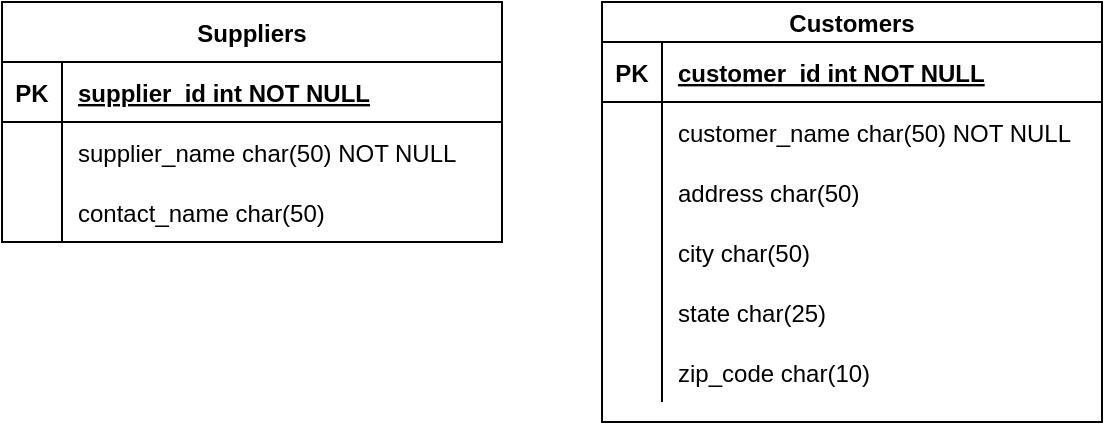 <mxfile version="27.0.3">
  <diagram name="第 1 页" id="lGzK6nqAaEhVrRTSABqw">
    <mxGraphModel dx="784" dy="694" grid="1" gridSize="10" guides="1" tooltips="1" connect="1" arrows="1" fold="1" page="1" pageScale="1" pageWidth="827" pageHeight="1169" math="0" shadow="0" adaptiveColors="auto">
      <root>
        <mxCell id="0" />
        <mxCell id="1" parent="0" />
        <mxCell id="VZfDnAYqVu4Ci9I5gHqw-70" value="" style="group" vertex="1" connectable="0" parent="1">
          <mxGeometry x="250" y="60" width="550" height="210" as="geometry" />
        </mxCell>
        <mxCell id="VZfDnAYqVu4Ci9I5gHqw-71" value="Suppliers" style="shape=table;startSize=30;container=1;collapsible=1;childLayout=tableLayout;fixedRows=1;rowLines=0;fontStyle=1;align=center;resizeLast=1;" vertex="1" parent="VZfDnAYqVu4Ci9I5gHqw-70">
          <mxGeometry width="250" height="120" as="geometry">
            <mxRectangle x="90" y="70" width="90" height="30" as="alternateBounds" />
          </mxGeometry>
        </mxCell>
        <mxCell id="VZfDnAYqVu4Ci9I5gHqw-72" value="" style="shape=tableRow;horizontal=0;startSize=0;swimlaneHead=0;swimlaneBody=0;fillColor=none;collapsible=0;dropTarget=0;points=[[0,0.5],[1,0.5]];portConstraint=eastwest;strokeColor=inherit;top=0;left=0;right=0;bottom=1;" vertex="1" parent="VZfDnAYqVu4Ci9I5gHqw-71">
          <mxGeometry y="30" width="250" height="30" as="geometry" />
        </mxCell>
        <mxCell id="VZfDnAYqVu4Ci9I5gHqw-73" value="PK" style="shape=partialRectangle;overflow=hidden;connectable=0;fillColor=none;strokeColor=inherit;top=0;left=0;bottom=0;right=0;fontStyle=1;" vertex="1" parent="VZfDnAYqVu4Ci9I5gHqw-72">
          <mxGeometry width="30" height="30" as="geometry">
            <mxRectangle width="30" height="30" as="alternateBounds" />
          </mxGeometry>
        </mxCell>
        <mxCell id="VZfDnAYqVu4Ci9I5gHqw-74" value="supplier_id int NOT NULL " style="shape=partialRectangle;overflow=hidden;connectable=0;fillColor=none;align=left;strokeColor=inherit;top=0;left=0;bottom=0;right=0;spacingLeft=6;fontStyle=5;" vertex="1" parent="VZfDnAYqVu4Ci9I5gHqw-72">
          <mxGeometry x="30" width="220" height="30" as="geometry">
            <mxRectangle width="220" height="30" as="alternateBounds" />
          </mxGeometry>
        </mxCell>
        <mxCell id="VZfDnAYqVu4Ci9I5gHqw-75" value="" style="shape=tableRow;horizontal=0;startSize=0;swimlaneHead=0;swimlaneBody=0;fillColor=none;collapsible=0;dropTarget=0;points=[[0,0.5],[1,0.5]];portConstraint=eastwest;strokeColor=inherit;top=0;left=0;right=0;bottom=0;" vertex="1" parent="VZfDnAYqVu4Ci9I5gHqw-71">
          <mxGeometry y="60" width="250" height="30" as="geometry" />
        </mxCell>
        <mxCell id="VZfDnAYqVu4Ci9I5gHqw-76" value="" style="shape=partialRectangle;overflow=hidden;connectable=0;fillColor=none;strokeColor=inherit;top=0;left=0;bottom=0;right=0;" vertex="1" parent="VZfDnAYqVu4Ci9I5gHqw-75">
          <mxGeometry width="30" height="30" as="geometry">
            <mxRectangle width="30" height="30" as="alternateBounds" />
          </mxGeometry>
        </mxCell>
        <mxCell id="VZfDnAYqVu4Ci9I5gHqw-77" value="supplier_name char(50) NOT NULL" style="shape=partialRectangle;overflow=hidden;connectable=0;fillColor=none;align=left;strokeColor=inherit;top=0;left=0;bottom=0;right=0;spacingLeft=6;" vertex="1" parent="VZfDnAYqVu4Ci9I5gHqw-75">
          <mxGeometry x="30" width="220" height="30" as="geometry">
            <mxRectangle width="220" height="30" as="alternateBounds" />
          </mxGeometry>
        </mxCell>
        <mxCell id="VZfDnAYqVu4Ci9I5gHqw-78" value="" style="shape=tableRow;horizontal=0;startSize=0;swimlaneHead=0;swimlaneBody=0;fillColor=none;collapsible=0;dropTarget=0;points=[[0,0.5],[1,0.5]];portConstraint=eastwest;strokeColor=inherit;top=0;left=0;right=0;bottom=0;" vertex="1" parent="VZfDnAYqVu4Ci9I5gHqw-71">
          <mxGeometry y="90" width="250" height="30" as="geometry" />
        </mxCell>
        <mxCell id="VZfDnAYqVu4Ci9I5gHqw-79" value="" style="shape=partialRectangle;overflow=hidden;connectable=0;fillColor=none;strokeColor=inherit;top=0;left=0;bottom=0;right=0;" vertex="1" parent="VZfDnAYqVu4Ci9I5gHqw-78">
          <mxGeometry width="30" height="30" as="geometry">
            <mxRectangle width="30" height="30" as="alternateBounds" />
          </mxGeometry>
        </mxCell>
        <mxCell id="VZfDnAYqVu4Ci9I5gHqw-80" value="contact_name char(50)" style="shape=partialRectangle;overflow=hidden;connectable=0;fillColor=none;align=left;strokeColor=inherit;top=0;left=0;bottom=0;right=0;spacingLeft=6;" vertex="1" parent="VZfDnAYqVu4Ci9I5gHqw-78">
          <mxGeometry x="30" width="220" height="30" as="geometry">
            <mxRectangle width="220" height="30" as="alternateBounds" />
          </mxGeometry>
        </mxCell>
        <mxCell id="VZfDnAYqVu4Ci9I5gHqw-81" value="Customers" style="shape=table;startSize=20;container=1;collapsible=1;childLayout=tableLayout;fixedRows=1;rowLines=0;fontStyle=1;align=center;resizeLast=1;" vertex="1" parent="VZfDnAYqVu4Ci9I5gHqw-70">
          <mxGeometry x="300" width="250" height="210" as="geometry" />
        </mxCell>
        <mxCell id="VZfDnAYqVu4Ci9I5gHqw-82" value="" style="shape=tableRow;horizontal=0;startSize=0;swimlaneHead=0;swimlaneBody=0;fillColor=none;collapsible=0;dropTarget=0;points=[[0,0.5],[1,0.5]];portConstraint=eastwest;strokeColor=inherit;top=0;left=0;right=0;bottom=1;" vertex="1" parent="VZfDnAYqVu4Ci9I5gHqw-81">
          <mxGeometry y="20" width="250" height="30" as="geometry" />
        </mxCell>
        <mxCell id="VZfDnAYqVu4Ci9I5gHqw-83" value="PK" style="shape=partialRectangle;overflow=hidden;connectable=0;fillColor=none;strokeColor=inherit;top=0;left=0;bottom=0;right=0;fontStyle=1;" vertex="1" parent="VZfDnAYqVu4Ci9I5gHqw-82">
          <mxGeometry width="30" height="30" as="geometry">
            <mxRectangle width="30" height="30" as="alternateBounds" />
          </mxGeometry>
        </mxCell>
        <mxCell id="VZfDnAYqVu4Ci9I5gHqw-84" value="customer_id int NOT NULL " style="shape=partialRectangle;overflow=hidden;connectable=0;fillColor=none;align=left;strokeColor=inherit;top=0;left=0;bottom=0;right=0;spacingLeft=6;fontStyle=5;" vertex="1" parent="VZfDnAYqVu4Ci9I5gHqw-82">
          <mxGeometry x="30" width="220" height="30" as="geometry">
            <mxRectangle width="220" height="30" as="alternateBounds" />
          </mxGeometry>
        </mxCell>
        <mxCell id="VZfDnAYqVu4Ci9I5gHqw-85" value="" style="shape=tableRow;horizontal=0;startSize=0;swimlaneHead=0;swimlaneBody=0;fillColor=none;collapsible=0;dropTarget=0;points=[[0,0.5],[1,0.5]];portConstraint=eastwest;strokeColor=inherit;top=0;left=0;right=0;bottom=0;" vertex="1" parent="VZfDnAYqVu4Ci9I5gHqw-81">
          <mxGeometry y="50" width="250" height="30" as="geometry" />
        </mxCell>
        <mxCell id="VZfDnAYqVu4Ci9I5gHqw-86" value="" style="shape=partialRectangle;overflow=hidden;connectable=0;fillColor=none;strokeColor=inherit;top=0;left=0;bottom=0;right=0;" vertex="1" parent="VZfDnAYqVu4Ci9I5gHqw-85">
          <mxGeometry width="30" height="30" as="geometry">
            <mxRectangle width="30" height="30" as="alternateBounds" />
          </mxGeometry>
        </mxCell>
        <mxCell id="VZfDnAYqVu4Ci9I5gHqw-87" value="customer_name char(50) NOT NULL" style="shape=partialRectangle;overflow=hidden;connectable=0;fillColor=none;align=left;strokeColor=inherit;top=0;left=0;bottom=0;right=0;spacingLeft=6;" vertex="1" parent="VZfDnAYqVu4Ci9I5gHqw-85">
          <mxGeometry x="30" width="220" height="30" as="geometry">
            <mxRectangle width="220" height="30" as="alternateBounds" />
          </mxGeometry>
        </mxCell>
        <mxCell id="VZfDnAYqVu4Ci9I5gHqw-88" value="" style="shape=tableRow;horizontal=0;startSize=0;swimlaneHead=0;swimlaneBody=0;fillColor=none;collapsible=0;dropTarget=0;points=[[0,0.5],[1,0.5]];portConstraint=eastwest;strokeColor=inherit;top=0;left=0;right=0;bottom=0;" vertex="1" parent="VZfDnAYqVu4Ci9I5gHqw-81">
          <mxGeometry y="80" width="250" height="30" as="geometry" />
        </mxCell>
        <mxCell id="VZfDnAYqVu4Ci9I5gHqw-89" value="" style="shape=partialRectangle;overflow=hidden;connectable=0;fillColor=none;strokeColor=inherit;top=0;left=0;bottom=0;right=0;" vertex="1" parent="VZfDnAYqVu4Ci9I5gHqw-88">
          <mxGeometry width="30" height="30" as="geometry">
            <mxRectangle width="30" height="30" as="alternateBounds" />
          </mxGeometry>
        </mxCell>
        <mxCell id="VZfDnAYqVu4Ci9I5gHqw-90" value="address char(50)" style="shape=partialRectangle;overflow=hidden;connectable=0;fillColor=none;align=left;strokeColor=inherit;top=0;left=0;bottom=0;right=0;spacingLeft=6;" vertex="1" parent="VZfDnAYqVu4Ci9I5gHqw-88">
          <mxGeometry x="30" width="220" height="30" as="geometry">
            <mxRectangle width="220" height="30" as="alternateBounds" />
          </mxGeometry>
        </mxCell>
        <mxCell id="VZfDnAYqVu4Ci9I5gHqw-91" value="" style="shape=tableRow;horizontal=0;startSize=0;swimlaneHead=0;swimlaneBody=0;fillColor=none;collapsible=0;dropTarget=0;points=[[0,0.5],[1,0.5]];portConstraint=eastwest;strokeColor=inherit;top=0;left=0;right=0;bottom=0;" vertex="1" parent="VZfDnAYqVu4Ci9I5gHqw-81">
          <mxGeometry y="110" width="250" height="30" as="geometry" />
        </mxCell>
        <mxCell id="VZfDnAYqVu4Ci9I5gHqw-92" value="" style="shape=partialRectangle;overflow=hidden;connectable=0;fillColor=none;strokeColor=inherit;top=0;left=0;bottom=0;right=0;" vertex="1" parent="VZfDnAYqVu4Ci9I5gHqw-91">
          <mxGeometry width="30" height="30" as="geometry">
            <mxRectangle width="30" height="30" as="alternateBounds" />
          </mxGeometry>
        </mxCell>
        <mxCell id="VZfDnAYqVu4Ci9I5gHqw-93" value="city char(50)" style="shape=partialRectangle;overflow=hidden;connectable=0;fillColor=none;align=left;strokeColor=inherit;top=0;left=0;bottom=0;right=0;spacingLeft=6;" vertex="1" parent="VZfDnAYqVu4Ci9I5gHqw-91">
          <mxGeometry x="30" width="220" height="30" as="geometry">
            <mxRectangle width="220" height="30" as="alternateBounds" />
          </mxGeometry>
        </mxCell>
        <mxCell id="VZfDnAYqVu4Ci9I5gHqw-94" value="" style="shape=tableRow;horizontal=0;startSize=0;swimlaneHead=0;swimlaneBody=0;fillColor=none;collapsible=0;dropTarget=0;points=[[0,0.5],[1,0.5]];portConstraint=eastwest;strokeColor=inherit;top=0;left=0;right=0;bottom=0;" vertex="1" parent="VZfDnAYqVu4Ci9I5gHqw-81">
          <mxGeometry y="140" width="250" height="30" as="geometry" />
        </mxCell>
        <mxCell id="VZfDnAYqVu4Ci9I5gHqw-95" value="" style="shape=partialRectangle;overflow=hidden;connectable=0;fillColor=none;strokeColor=inherit;top=0;left=0;bottom=0;right=0;" vertex="1" parent="VZfDnAYqVu4Ci9I5gHqw-94">
          <mxGeometry width="30" height="30" as="geometry">
            <mxRectangle width="30" height="30" as="alternateBounds" />
          </mxGeometry>
        </mxCell>
        <mxCell id="VZfDnAYqVu4Ci9I5gHqw-96" value="state char(25)" style="shape=partialRectangle;overflow=hidden;connectable=0;fillColor=none;align=left;strokeColor=inherit;top=0;left=0;bottom=0;right=0;spacingLeft=6;" vertex="1" parent="VZfDnAYqVu4Ci9I5gHqw-94">
          <mxGeometry x="30" width="220" height="30" as="geometry">
            <mxRectangle width="220" height="30" as="alternateBounds" />
          </mxGeometry>
        </mxCell>
        <mxCell id="VZfDnAYqVu4Ci9I5gHqw-97" value="" style="shape=tableRow;horizontal=0;startSize=0;swimlaneHead=0;swimlaneBody=0;fillColor=none;collapsible=0;dropTarget=0;points=[[0,0.5],[1,0.5]];portConstraint=eastwest;strokeColor=inherit;top=0;left=0;right=0;bottom=0;" vertex="1" parent="VZfDnAYqVu4Ci9I5gHqw-81">
          <mxGeometry y="170" width="250" height="30" as="geometry" />
        </mxCell>
        <mxCell id="VZfDnAYqVu4Ci9I5gHqw-98" value="" style="shape=partialRectangle;overflow=hidden;connectable=0;fillColor=none;strokeColor=inherit;top=0;left=0;bottom=0;right=0;" vertex="1" parent="VZfDnAYqVu4Ci9I5gHqw-97">
          <mxGeometry width="30" height="30" as="geometry">
            <mxRectangle width="30" height="30" as="alternateBounds" />
          </mxGeometry>
        </mxCell>
        <mxCell id="VZfDnAYqVu4Ci9I5gHqw-99" value="zip_code char(10)" style="shape=partialRectangle;overflow=hidden;connectable=0;fillColor=none;align=left;strokeColor=inherit;top=0;left=0;bottom=0;right=0;spacingLeft=6;" vertex="1" parent="VZfDnAYqVu4Ci9I5gHqw-97">
          <mxGeometry x="30" width="220" height="30" as="geometry">
            <mxRectangle width="220" height="30" as="alternateBounds" />
          </mxGeometry>
        </mxCell>
      </root>
    </mxGraphModel>
  </diagram>
</mxfile>
